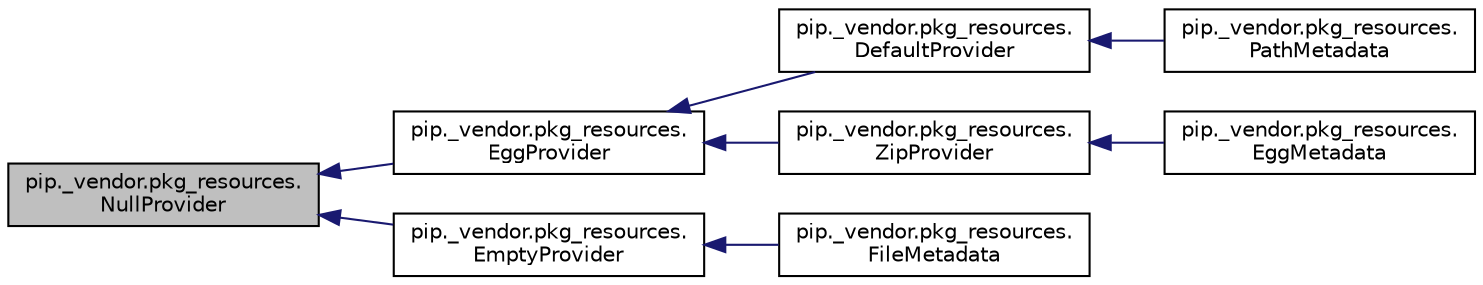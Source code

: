 digraph "pip._vendor.pkg_resources.NullProvider"
{
 // LATEX_PDF_SIZE
  edge [fontname="Helvetica",fontsize="10",labelfontname="Helvetica",labelfontsize="10"];
  node [fontname="Helvetica",fontsize="10",shape=record];
  rankdir="LR";
  Node1 [label="pip._vendor.pkg_resources.\lNullProvider",height=0.2,width=0.4,color="black", fillcolor="grey75", style="filled", fontcolor="black",tooltip=" "];
  Node1 -> Node2 [dir="back",color="midnightblue",fontsize="10",style="solid"];
  Node2 [label="pip._vendor.pkg_resources.\lEggProvider",height=0.2,width=0.4,color="black", fillcolor="white", style="filled",URL="$classpip_1_1__vendor_1_1pkg__resources_1_1EggProvider.html",tooltip=" "];
  Node2 -> Node3 [dir="back",color="midnightblue",fontsize="10",style="solid"];
  Node3 [label="pip._vendor.pkg_resources.\lDefaultProvider",height=0.2,width=0.4,color="black", fillcolor="white", style="filled",URL="$classpip_1_1__vendor_1_1pkg__resources_1_1DefaultProvider.html",tooltip=" "];
  Node3 -> Node4 [dir="back",color="midnightblue",fontsize="10",style="solid"];
  Node4 [label="pip._vendor.pkg_resources.\lPathMetadata",height=0.2,width=0.4,color="black", fillcolor="white", style="filled",URL="$classpip_1_1__vendor_1_1pkg__resources_1_1PathMetadata.html",tooltip=" "];
  Node2 -> Node5 [dir="back",color="midnightblue",fontsize="10",style="solid"];
  Node5 [label="pip._vendor.pkg_resources.\lZipProvider",height=0.2,width=0.4,color="black", fillcolor="white", style="filled",URL="$classpip_1_1__vendor_1_1pkg__resources_1_1ZipProvider.html",tooltip=" "];
  Node5 -> Node6 [dir="back",color="midnightblue",fontsize="10",style="solid"];
  Node6 [label="pip._vendor.pkg_resources.\lEggMetadata",height=0.2,width=0.4,color="black", fillcolor="white", style="filled",URL="$classpip_1_1__vendor_1_1pkg__resources_1_1EggMetadata.html",tooltip=" "];
  Node1 -> Node7 [dir="back",color="midnightblue",fontsize="10",style="solid"];
  Node7 [label="pip._vendor.pkg_resources.\lEmptyProvider",height=0.2,width=0.4,color="black", fillcolor="white", style="filled",URL="$classpip_1_1__vendor_1_1pkg__resources_1_1EmptyProvider.html",tooltip=" "];
  Node7 -> Node8 [dir="back",color="midnightblue",fontsize="10",style="solid"];
  Node8 [label="pip._vendor.pkg_resources.\lFileMetadata",height=0.2,width=0.4,color="black", fillcolor="white", style="filled",URL="$classpip_1_1__vendor_1_1pkg__resources_1_1FileMetadata.html",tooltip=" "];
}

